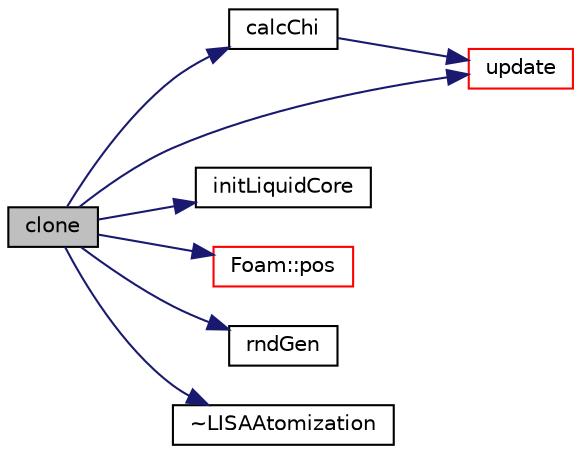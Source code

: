 digraph "clone"
{
  bgcolor="transparent";
  edge [fontname="Helvetica",fontsize="10",labelfontname="Helvetica",labelfontsize="10"];
  node [fontname="Helvetica",fontsize="10",shape=record];
  rankdir="LR";
  Node1 [label="clone",height=0.2,width=0.4,color="black", fillcolor="grey75", style="filled", fontcolor="black"];
  Node1 -> Node2 [color="midnightblue",fontsize="10",style="solid",fontname="Helvetica"];
  Node2 [label="calcChi",height=0.2,width=0.4,color="black",URL="$a01396.html#a87c5526eccea5d220c151a79114cdbae",tooltip="Flag to indicate if chi needs to be calculated. "];
  Node2 -> Node3 [color="midnightblue",fontsize="10",style="solid",fontname="Helvetica"];
  Node3 [label="update",height=0.2,width=0.4,color="red",URL="$a01396.html#a1af5e6713393d02cc4941f7d863edb7a"];
  Node1 -> Node4 [color="midnightblue",fontsize="10",style="solid",fontname="Helvetica"];
  Node4 [label="initLiquidCore",height=0.2,width=0.4,color="black",URL="$a01396.html#a7c01c3ce401133b0389065e5cd373a7f",tooltip="Initial value of liquidCore. "];
  Node1 -> Node5 [color="midnightblue",fontsize="10",style="solid",fontname="Helvetica"];
  Node5 [label="Foam::pos",height=0.2,width=0.4,color="red",URL="$a10909.html#a09a190b59f3d01b258bca0fa964a6212"];
  Node1 -> Node6 [color="midnightblue",fontsize="10",style="solid",fontname="Helvetica"];
  Node6 [label="rndGen",height=0.2,width=0.4,color="black",URL="$a04571.html#a5131998e20f3c5a8bd03cf9b48cc76c7"];
  Node1 -> Node3 [color="midnightblue",fontsize="10",style="solid",fontname="Helvetica"];
  Node1 -> Node7 [color="midnightblue",fontsize="10",style="solid",fontname="Helvetica"];
  Node7 [label="~LISAAtomization",height=0.2,width=0.4,color="black",URL="$a01396.html#a60008f8d32dc0a8649bc014cd80ee401",tooltip="Destructor. "];
}

